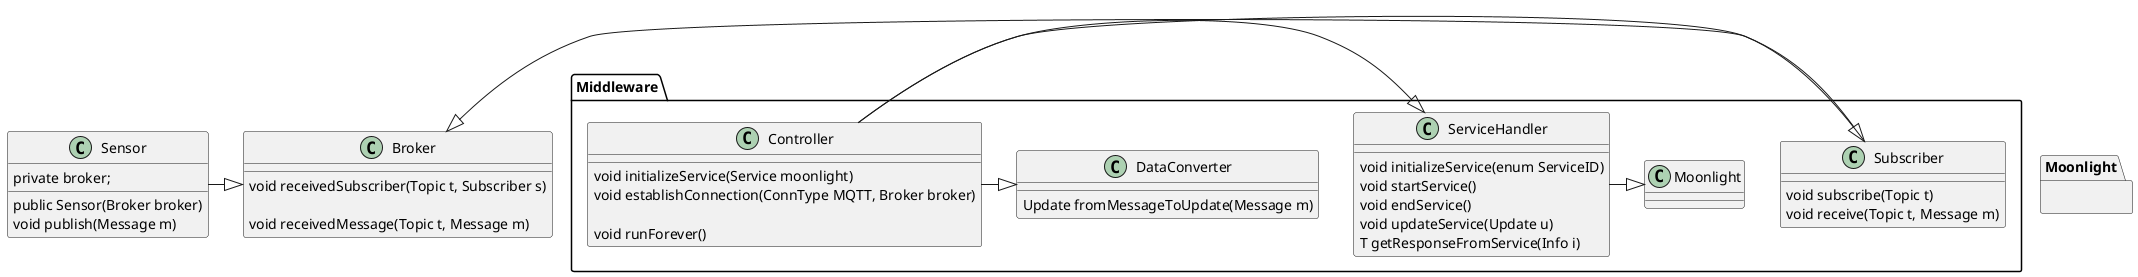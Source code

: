 @startuml

class Sensor {
    public Sensor(Broker broker)
    private broker;
    void publish(Message m)
}

class Broker {
    void receivedSubscriber(Topic t, Subscriber s)

    ' receivedMessage: it is the method that gets called when someone publishes something [OPTIONAL]
    void receivedMessage(Topic t, Message m)
}

Sensor -|> Broker

package Middleware {

Subscriber -|> Broker
    class Subscriber {
        void subscribe(Topic t)
        void receive(Topic t, Message m)
    }

Controller -|> Subscriber
Controller -|> ServiceHandler
Controller -|> DataConverter

   class Controller {
        void initializeService(Service moonlight)
        void establishConnection(ConnType MQTT, Broker broker)

        void runForever()
   }

    class DataConverter {
        Update fromMessageToUpdate(Message m)
    }

    class ServiceHandler {
        void initializeService(enum ServiceID)
        void startService()
        void endService()
        void updateService(Update u)
        T getResponseFromService(Info i)
    }

ServiceHandler -|> Moonlight

}


package Moonlight {}


@enduml